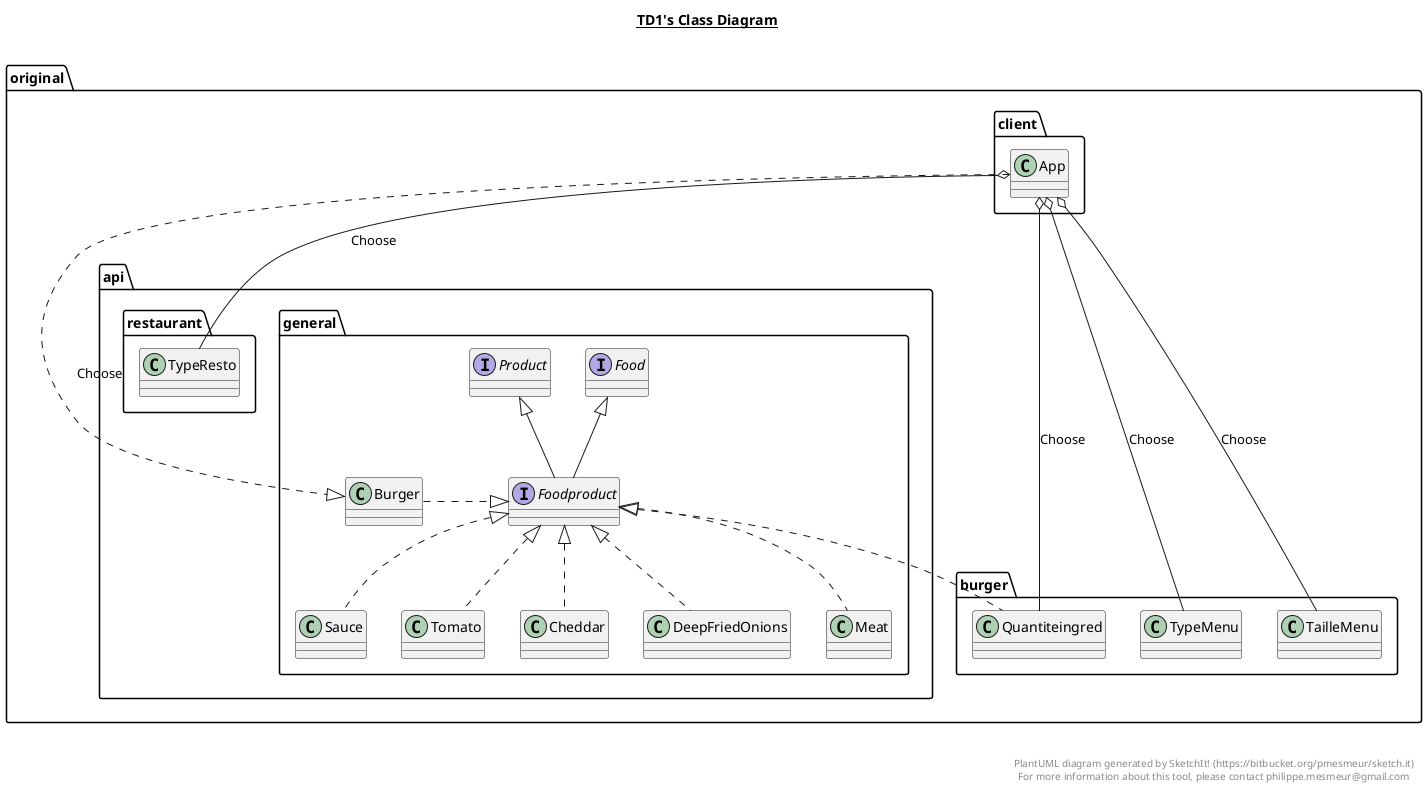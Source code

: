 @startuml

title __TD1's Class Diagram__\n

  namespace original.api.general {
    class original.api.general.Burger {
    }
  }
  

  namespace original.api.general {
    class original.api.general.Cheddar {
    }
  }
  

  namespace original.api.general {
    class original.api.general.DeepFriedOnions {
    }
  }
  

  namespace original.api.general {
    interface original.api.general.Food{
    }
  }
  

  namespace original.api.general {
    interface original.api.general.Foodproduct extends Food,Product  {
    }
  }
  

  namespace original.api.general {
    class original.api.general.Meat {
    }
  }
  

  namespace original.api.general {
    interface original.api.general.Product {
    }
  }
  

  namespace original.api.general {
    class original.api.general.Sauce {
    }
  }
  

  namespace original.api.general {
    class original.api.general.Tomato {
    }
  }
  

  namespace original.client {
    class original.client.App {
    }
  }
  

  original.api.general.Burger .right.|> original.api.general.Foodproduct
  original.api.general.Cheddar .up.|> original.api.general.Foodproduct
  original.api.general.DeepFriedOnions .up.|> original.api.general.Foodproduct
  original.api.general.Meat .up.|> original.api.general.Foodproduct
  original.api.general.Meat o-- original.api.general.Meat.MeatType : type
  original.api.general.Sauce .up.|> original.api.general.Foodproduct
  original.api.general.Sauce o-- original.api.general.Sauce.SauceType : type
  original.api.general.Tomato .up.|> original.api.general.Foodproduct
  original.client.App .down.|> original.api.general.Burger : Choose
  original.client.App o-- original.api.restaurant.TypeResto : Choose

  original.client.App o-- original.burger.TypeMenu : Choose
  original.client.App o-- original.burger.TailleMenu : Choose
   original.client.App o-- original.burger.Quantiteingred : Choose
  original.burger.Quantiteingred .up.|> original.api.general.Foodproduct


right footer


PlantUML diagram generated by SketchIt! (https://bitbucket.org/pmesmeur/sketch.it)
For more information about this tool, please contact philippe.mesmeur@gmail.com
endfooter

@enduml

